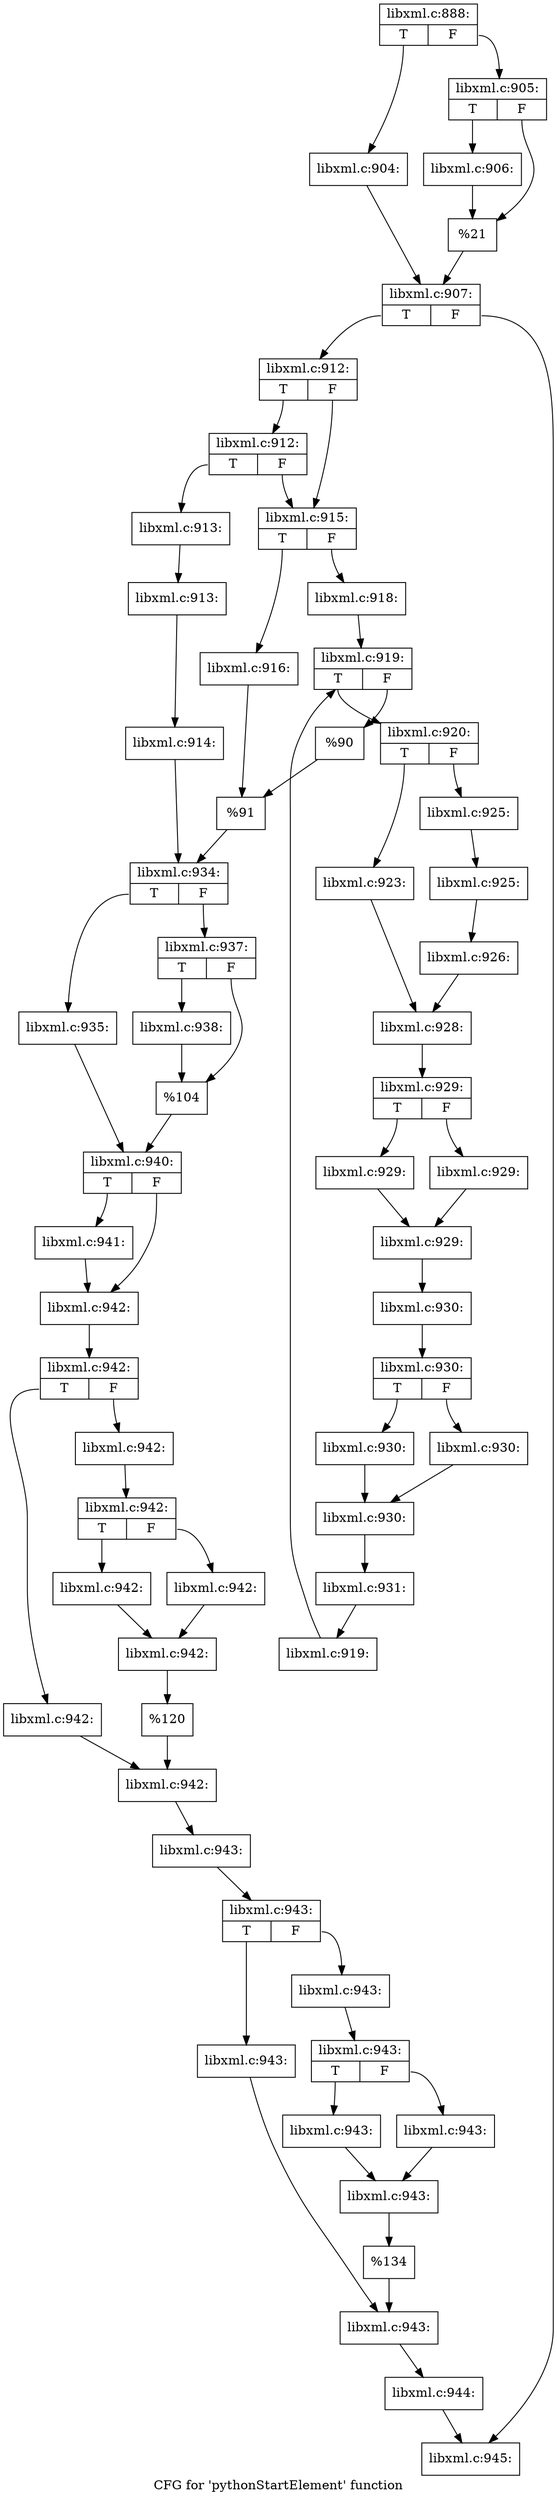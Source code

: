 digraph "CFG for 'pythonStartElement' function" {
	label="CFG for 'pythonStartElement' function";

	Node0x5463210 [shape=record,label="{libxml.c:888:|{<s0>T|<s1>F}}"];
	Node0x5463210:s0 -> Node0x5467370;
	Node0x5463210:s1 -> Node0x5467410;
	Node0x5467370 [shape=record,label="{libxml.c:904:}"];
	Node0x5467370 -> Node0x54673c0;
	Node0x5467410 [shape=record,label="{libxml.c:905:|{<s0>T|<s1>F}}"];
	Node0x5467410:s0 -> Node0x5467ab0;
	Node0x5467410:s1 -> Node0x5467b00;
	Node0x5467ab0 [shape=record,label="{libxml.c:906:}"];
	Node0x5467ab0 -> Node0x5467b00;
	Node0x5467b00 [shape=record,label="{%21}"];
	Node0x5467b00 -> Node0x54673c0;
	Node0x54673c0 [shape=record,label="{libxml.c:907:|{<s0>T|<s1>F}}"];
	Node0x54673c0:s0 -> Node0x5468290;
	Node0x54673c0:s1 -> Node0x54682e0;
	Node0x5468290 [shape=record,label="{libxml.c:912:|{<s0>T|<s1>F}}"];
	Node0x5468290:s0 -> Node0x5468790;
	Node0x5468290:s1 -> Node0x5468740;
	Node0x5468790 [shape=record,label="{libxml.c:912:|{<s0>T|<s1>F}}"];
	Node0x5468790:s0 -> Node0x54686a0;
	Node0x5468790:s1 -> Node0x5468740;
	Node0x54686a0 [shape=record,label="{libxml.c:913:}"];
	Node0x54686a0 -> Node0x5468d80;
	Node0x5468d80 [shape=record,label="{libxml.c:913:}"];
	Node0x5468d80 -> Node0x5468ce0;
	Node0x5468ce0 [shape=record,label="{libxml.c:914:}"];
	Node0x5468ce0 -> Node0x54686f0;
	Node0x5468740 [shape=record,label="{libxml.c:915:|{<s0>T|<s1>F}}"];
	Node0x5468740:s0 -> Node0x5468d30;
	Node0x5468740:s1 -> Node0x5469370;
	Node0x5468d30 [shape=record,label="{libxml.c:916:}"];
	Node0x5468d30 -> Node0x5469320;
	Node0x5469370 [shape=record,label="{libxml.c:918:}"];
	Node0x5469370 -> Node0x546a260;
	Node0x546a260 [shape=record,label="{libxml.c:919:|{<s0>T|<s1>F}}"];
	Node0x546a260:s0 -> Node0x546a5d0;
	Node0x546a260:s1 -> Node0x5469f30;
	Node0x546a5d0 [shape=record,label="{libxml.c:920:|{<s0>T|<s1>F}}"];
	Node0x546a5d0:s0 -> Node0x546ae70;
	Node0x546a5d0:s1 -> Node0x546af10;
	Node0x546ae70 [shape=record,label="{libxml.c:923:}"];
	Node0x546ae70 -> Node0x546aec0;
	Node0x546af10 [shape=record,label="{libxml.c:925:}"];
	Node0x546af10 -> Node0x546b970;
	Node0x546b970 [shape=record,label="{libxml.c:925:}"];
	Node0x546b970 -> Node0x546b8d0;
	Node0x546b8d0 [shape=record,label="{libxml.c:926:}"];
	Node0x546b8d0 -> Node0x546aec0;
	Node0x546aec0 [shape=record,label="{libxml.c:928:}"];
	Node0x546aec0 -> Node0x546c610;
	Node0x546c610 [shape=record,label="{libxml.c:929:|{<s0>T|<s1>F}}"];
	Node0x546c610:s0 -> Node0x546c930;
	Node0x546c610:s1 -> Node0x546c9d0;
	Node0x546c930 [shape=record,label="{libxml.c:929:}"];
	Node0x546c930 -> Node0x546c980;
	Node0x546c9d0 [shape=record,label="{libxml.c:929:}"];
	Node0x546c9d0 -> Node0x546c980;
	Node0x546c980 [shape=record,label="{libxml.c:929:}"];
	Node0x546c980 -> Node0x546b920;
	Node0x546b920 [shape=record,label="{libxml.c:930:}"];
	Node0x546b920 -> Node0x546d230;
	Node0x546d230 [shape=record,label="{libxml.c:930:|{<s0>T|<s1>F}}"];
	Node0x546d230:s0 -> Node0x546d300;
	Node0x546d230:s1 -> Node0x546d3a0;
	Node0x546d300 [shape=record,label="{libxml.c:930:}"];
	Node0x546d300 -> Node0x546d350;
	Node0x546d3a0 [shape=record,label="{libxml.c:930:}"];
	Node0x546d3a0 -> Node0x546d350;
	Node0x546d350 [shape=record,label="{libxml.c:930:}"];
	Node0x546d350 -> Node0x546c660;
	Node0x546c660 [shape=record,label="{libxml.c:931:}"];
	Node0x546c660 -> Node0x546a580;
	Node0x546a580 [shape=record,label="{libxml.c:919:}"];
	Node0x546a580 -> Node0x546a260;
	Node0x5469f30 [shape=record,label="{%90}"];
	Node0x5469f30 -> Node0x5469320;
	Node0x5469320 [shape=record,label="{%91}"];
	Node0x5469320 -> Node0x54686f0;
	Node0x54686f0 [shape=record,label="{libxml.c:934:|{<s0>T|<s1>F}}"];
	Node0x54686f0:s0 -> Node0x546d1e0;
	Node0x54686f0:s1 -> Node0x546de90;
	Node0x546d1e0 [shape=record,label="{libxml.c:935:}"];
	Node0x546d1e0 -> Node0x546de40;
	Node0x546de90 [shape=record,label="{libxml.c:937:|{<s0>T|<s1>F}}"];
	Node0x546de90:s0 -> Node0x546e800;
	Node0x546de90:s1 -> Node0x546e850;
	Node0x546e800 [shape=record,label="{libxml.c:938:}"];
	Node0x546e800 -> Node0x546e850;
	Node0x546e850 [shape=record,label="{%104}"];
	Node0x546e850 -> Node0x546de40;
	Node0x546de40 [shape=record,label="{libxml.c:940:|{<s0>T|<s1>F}}"];
	Node0x546de40:s0 -> Node0x5338740;
	Node0x546de40:s1 -> Node0x5338790;
	Node0x5338740 [shape=record,label="{libxml.c:941:}"];
	Node0x5338740 -> Node0x5338790;
	Node0x5338790 [shape=record,label="{libxml.c:942:}"];
	Node0x5338790 -> Node0x5338bc0;
	Node0x5338bc0 [shape=record,label="{libxml.c:942:|{<s0>T|<s1>F}}"];
	Node0x5338bc0:s0 -> Node0x5338e20;
	Node0x5338bc0:s1 -> Node0x5338ec0;
	Node0x5338e20 [shape=record,label="{libxml.c:942:}"];
	Node0x5338e20 -> Node0x5338e70;
	Node0x5338ec0 [shape=record,label="{libxml.c:942:}"];
	Node0x5338ec0 -> Node0x5339160;
	Node0x5339160 [shape=record,label="{libxml.c:942:|{<s0>T|<s1>F}}"];
	Node0x5339160:s0 -> Node0x5339350;
	Node0x5339160:s1 -> Node0x53393f0;
	Node0x5339350 [shape=record,label="{libxml.c:942:}"];
	Node0x5339350 -> Node0x53393a0;
	Node0x53393f0 [shape=record,label="{libxml.c:942:}"];
	Node0x53393f0 -> Node0x53393a0;
	Node0x53393a0 [shape=record,label="{libxml.c:942:}"];
	Node0x53393a0 -> Node0x53390c0;
	Node0x53390c0 [shape=record,label="{%120}"];
	Node0x53390c0 -> Node0x5338e70;
	Node0x5338e70 [shape=record,label="{libxml.c:942:}"];
	Node0x5338e70 -> Node0x5338b20;
	Node0x5338b20 [shape=record,label="{libxml.c:943:}"];
	Node0x5338b20 -> Node0x5339d20;
	Node0x5339d20 [shape=record,label="{libxml.c:943:|{<s0>T|<s1>F}}"];
	Node0x5339d20:s0 -> Node0x5339ee0;
	Node0x5339d20:s1 -> Node0x5339f80;
	Node0x5339ee0 [shape=record,label="{libxml.c:943:}"];
	Node0x5339ee0 -> Node0x5339f30;
	Node0x5339f80 [shape=record,label="{libxml.c:943:}"];
	Node0x5339f80 -> Node0x533a220;
	Node0x533a220 [shape=record,label="{libxml.c:943:|{<s0>T|<s1>F}}"];
	Node0x533a220:s0 -> Node0x533a410;
	Node0x533a220:s1 -> Node0x533a4b0;
	Node0x533a410 [shape=record,label="{libxml.c:943:}"];
	Node0x533a410 -> Node0x533a460;
	Node0x533a4b0 [shape=record,label="{libxml.c:943:}"];
	Node0x533a4b0 -> Node0x533a460;
	Node0x533a460 [shape=record,label="{libxml.c:943:}"];
	Node0x533a460 -> Node0x533a180;
	Node0x533a180 [shape=record,label="{%134}"];
	Node0x533a180 -> Node0x5339f30;
	Node0x5339f30 [shape=record,label="{libxml.c:943:}"];
	Node0x5339f30 -> Node0x5338b70;
	Node0x5338b70 [shape=record,label="{libxml.c:944:}"];
	Node0x5338b70 -> Node0x54682e0;
	Node0x54682e0 [shape=record,label="{libxml.c:945:}"];
}
